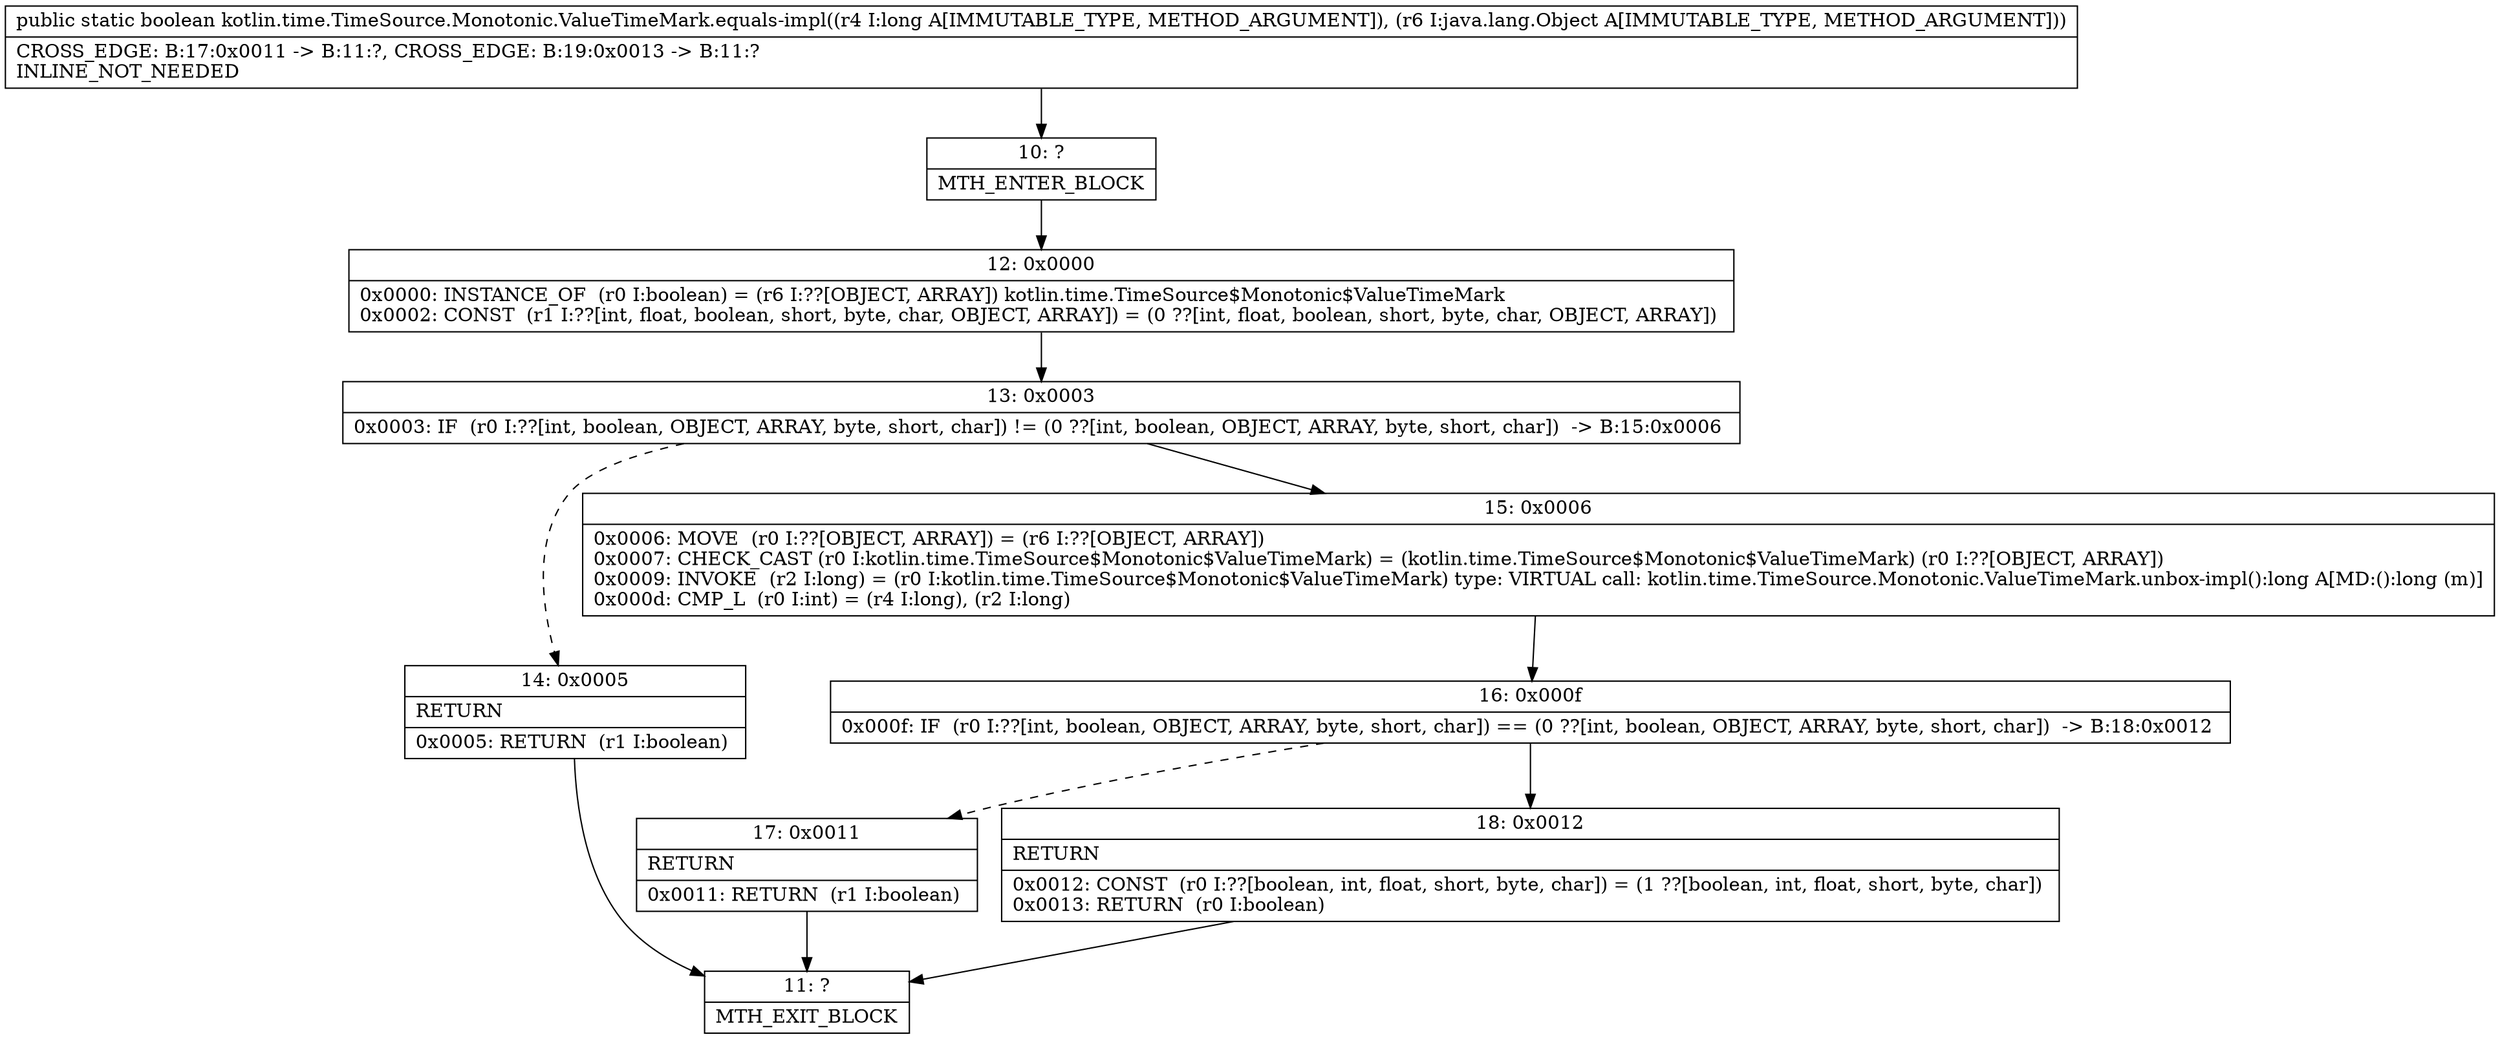 digraph "CFG forkotlin.time.TimeSource.Monotonic.ValueTimeMark.equals\-impl(JLjava\/lang\/Object;)Z" {
Node_10 [shape=record,label="{10\:\ ?|MTH_ENTER_BLOCK\l}"];
Node_12 [shape=record,label="{12\:\ 0x0000|0x0000: INSTANCE_OF  (r0 I:boolean) = (r6 I:??[OBJECT, ARRAY]) kotlin.time.TimeSource$Monotonic$ValueTimeMark \l0x0002: CONST  (r1 I:??[int, float, boolean, short, byte, char, OBJECT, ARRAY]) = (0 ??[int, float, boolean, short, byte, char, OBJECT, ARRAY]) \l}"];
Node_13 [shape=record,label="{13\:\ 0x0003|0x0003: IF  (r0 I:??[int, boolean, OBJECT, ARRAY, byte, short, char]) != (0 ??[int, boolean, OBJECT, ARRAY, byte, short, char])  \-\> B:15:0x0006 \l}"];
Node_14 [shape=record,label="{14\:\ 0x0005|RETURN\l|0x0005: RETURN  (r1 I:boolean) \l}"];
Node_11 [shape=record,label="{11\:\ ?|MTH_EXIT_BLOCK\l}"];
Node_15 [shape=record,label="{15\:\ 0x0006|0x0006: MOVE  (r0 I:??[OBJECT, ARRAY]) = (r6 I:??[OBJECT, ARRAY]) \l0x0007: CHECK_CAST (r0 I:kotlin.time.TimeSource$Monotonic$ValueTimeMark) = (kotlin.time.TimeSource$Monotonic$ValueTimeMark) (r0 I:??[OBJECT, ARRAY]) \l0x0009: INVOKE  (r2 I:long) = (r0 I:kotlin.time.TimeSource$Monotonic$ValueTimeMark) type: VIRTUAL call: kotlin.time.TimeSource.Monotonic.ValueTimeMark.unbox\-impl():long A[MD:():long (m)]\l0x000d: CMP_L  (r0 I:int) = (r4 I:long), (r2 I:long) \l}"];
Node_16 [shape=record,label="{16\:\ 0x000f|0x000f: IF  (r0 I:??[int, boolean, OBJECT, ARRAY, byte, short, char]) == (0 ??[int, boolean, OBJECT, ARRAY, byte, short, char])  \-\> B:18:0x0012 \l}"];
Node_17 [shape=record,label="{17\:\ 0x0011|RETURN\l|0x0011: RETURN  (r1 I:boolean) \l}"];
Node_18 [shape=record,label="{18\:\ 0x0012|RETURN\l|0x0012: CONST  (r0 I:??[boolean, int, float, short, byte, char]) = (1 ??[boolean, int, float, short, byte, char]) \l0x0013: RETURN  (r0 I:boolean) \l}"];
MethodNode[shape=record,label="{public static boolean kotlin.time.TimeSource.Monotonic.ValueTimeMark.equals\-impl((r4 I:long A[IMMUTABLE_TYPE, METHOD_ARGUMENT]), (r6 I:java.lang.Object A[IMMUTABLE_TYPE, METHOD_ARGUMENT]))  | CROSS_EDGE: B:17:0x0011 \-\> B:11:?, CROSS_EDGE: B:19:0x0013 \-\> B:11:?\lINLINE_NOT_NEEDED\l}"];
MethodNode -> Node_10;Node_10 -> Node_12;
Node_12 -> Node_13;
Node_13 -> Node_14[style=dashed];
Node_13 -> Node_15;
Node_14 -> Node_11;
Node_15 -> Node_16;
Node_16 -> Node_17[style=dashed];
Node_16 -> Node_18;
Node_17 -> Node_11;
Node_18 -> Node_11;
}

